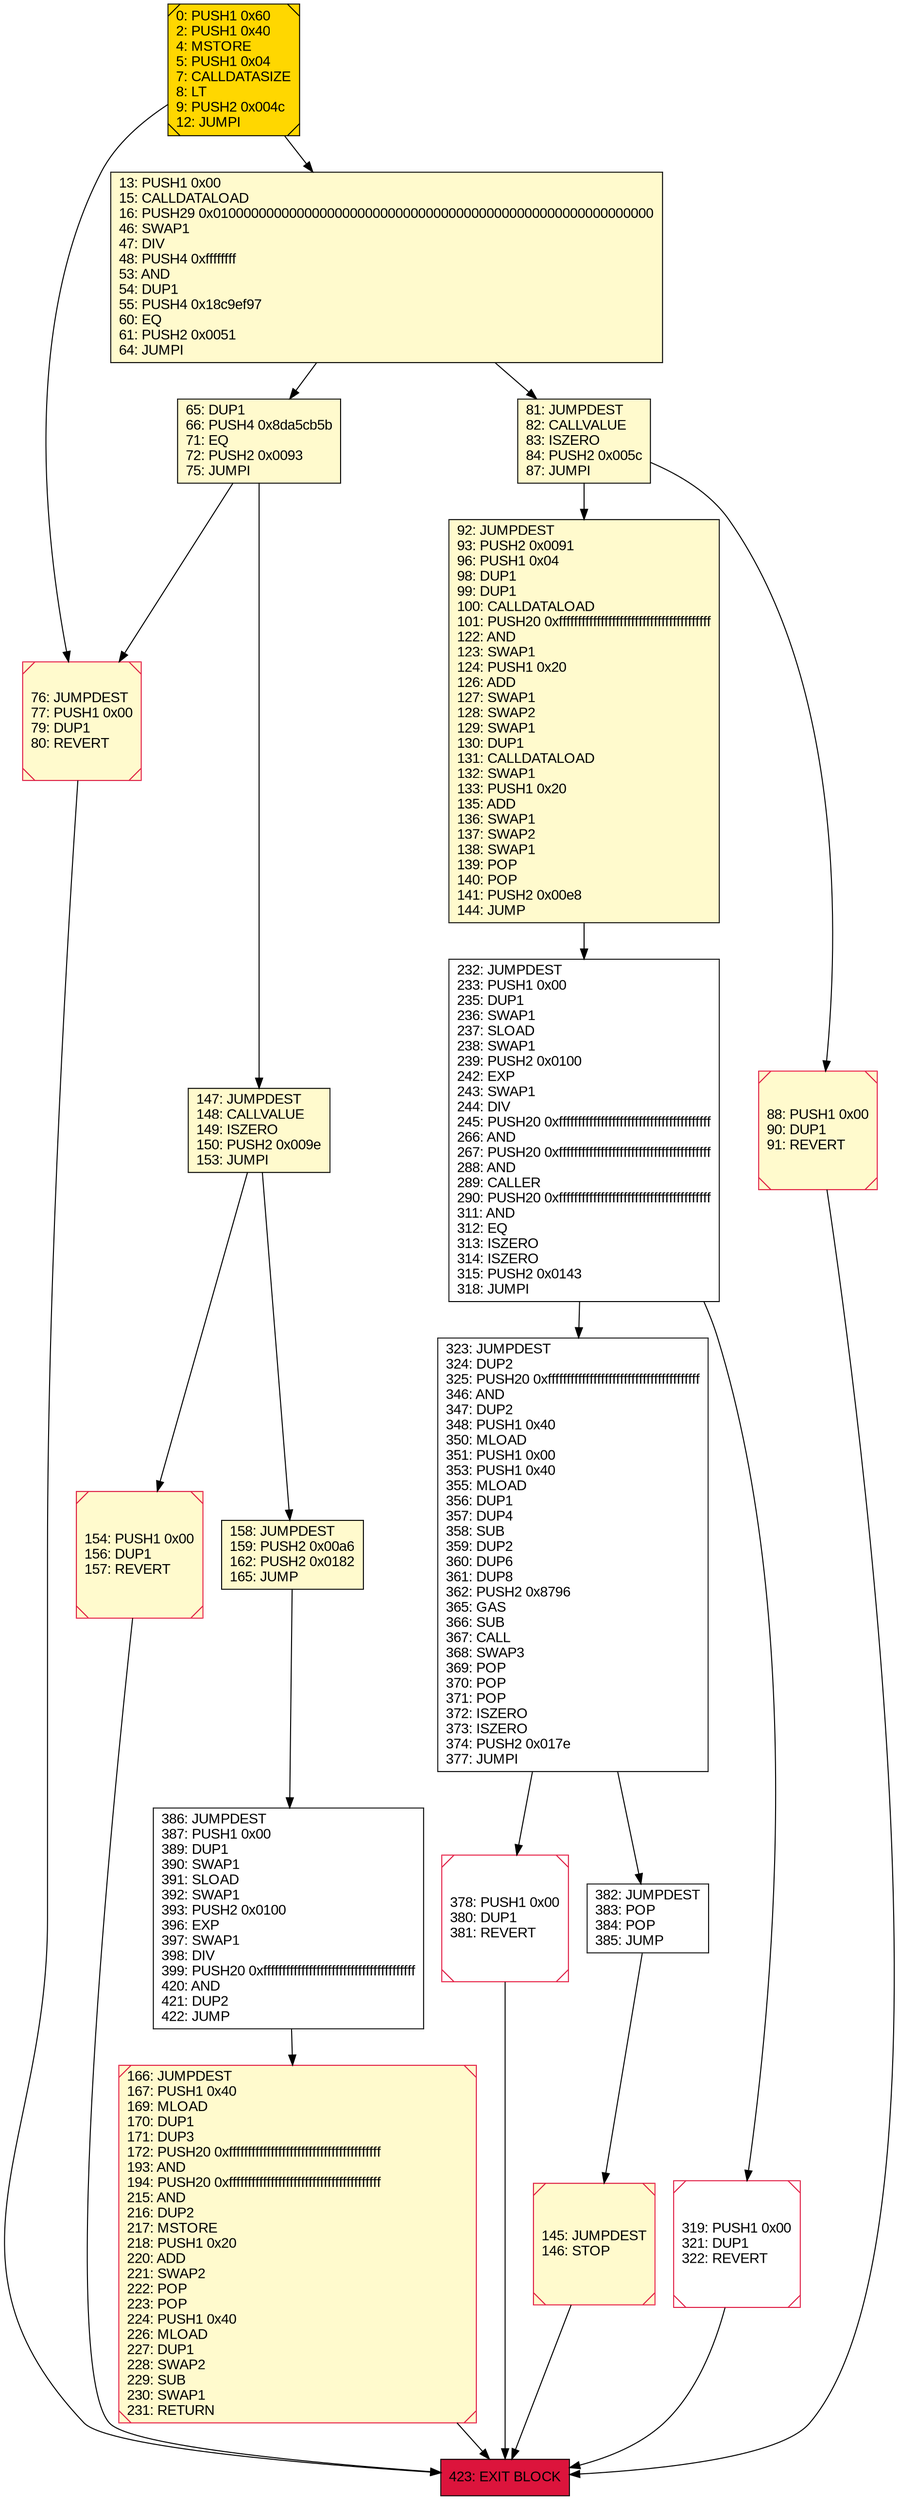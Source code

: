 digraph G {
bgcolor=transparent rankdir=UD;
node [shape=box style=filled color=black fillcolor=white fontname=arial fontcolor=black];
158 [label="158: JUMPDEST\l159: PUSH2 0x00a6\l162: PUSH2 0x0182\l165: JUMP\l" fillcolor=lemonchiffon ];
145 [label="145: JUMPDEST\l146: STOP\l" fillcolor=lemonchiffon shape=Msquare color=crimson ];
0 [label="0: PUSH1 0x60\l2: PUSH1 0x40\l4: MSTORE\l5: PUSH1 0x04\l7: CALLDATASIZE\l8: LT\l9: PUSH2 0x004c\l12: JUMPI\l" fillcolor=lemonchiffon shape=Msquare fillcolor=gold ];
423 [label="423: EXIT BLOCK\l" fillcolor=crimson ];
92 [label="92: JUMPDEST\l93: PUSH2 0x0091\l96: PUSH1 0x04\l98: DUP1\l99: DUP1\l100: CALLDATALOAD\l101: PUSH20 0xffffffffffffffffffffffffffffffffffffffff\l122: AND\l123: SWAP1\l124: PUSH1 0x20\l126: ADD\l127: SWAP1\l128: SWAP2\l129: SWAP1\l130: DUP1\l131: CALLDATALOAD\l132: SWAP1\l133: PUSH1 0x20\l135: ADD\l136: SWAP1\l137: SWAP2\l138: SWAP1\l139: POP\l140: POP\l141: PUSH2 0x00e8\l144: JUMP\l" fillcolor=lemonchiffon ];
76 [label="76: JUMPDEST\l77: PUSH1 0x00\l79: DUP1\l80: REVERT\l" fillcolor=lemonchiffon shape=Msquare color=crimson ];
232 [label="232: JUMPDEST\l233: PUSH1 0x00\l235: DUP1\l236: SWAP1\l237: SLOAD\l238: SWAP1\l239: PUSH2 0x0100\l242: EXP\l243: SWAP1\l244: DIV\l245: PUSH20 0xffffffffffffffffffffffffffffffffffffffff\l266: AND\l267: PUSH20 0xffffffffffffffffffffffffffffffffffffffff\l288: AND\l289: CALLER\l290: PUSH20 0xffffffffffffffffffffffffffffffffffffffff\l311: AND\l312: EQ\l313: ISZERO\l314: ISZERO\l315: PUSH2 0x0143\l318: JUMPI\l" ];
81 [label="81: JUMPDEST\l82: CALLVALUE\l83: ISZERO\l84: PUSH2 0x005c\l87: JUMPI\l" fillcolor=lemonchiffon ];
13 [label="13: PUSH1 0x00\l15: CALLDATALOAD\l16: PUSH29 0x0100000000000000000000000000000000000000000000000000000000\l46: SWAP1\l47: DIV\l48: PUSH4 0xffffffff\l53: AND\l54: DUP1\l55: PUSH4 0x18c9ef97\l60: EQ\l61: PUSH2 0x0051\l64: JUMPI\l" fillcolor=lemonchiffon ];
65 [label="65: DUP1\l66: PUSH4 0x8da5cb5b\l71: EQ\l72: PUSH2 0x0093\l75: JUMPI\l" fillcolor=lemonchiffon ];
386 [label="386: JUMPDEST\l387: PUSH1 0x00\l389: DUP1\l390: SWAP1\l391: SLOAD\l392: SWAP1\l393: PUSH2 0x0100\l396: EXP\l397: SWAP1\l398: DIV\l399: PUSH20 0xffffffffffffffffffffffffffffffffffffffff\l420: AND\l421: DUP2\l422: JUMP\l" ];
166 [label="166: JUMPDEST\l167: PUSH1 0x40\l169: MLOAD\l170: DUP1\l171: DUP3\l172: PUSH20 0xffffffffffffffffffffffffffffffffffffffff\l193: AND\l194: PUSH20 0xffffffffffffffffffffffffffffffffffffffff\l215: AND\l216: DUP2\l217: MSTORE\l218: PUSH1 0x20\l220: ADD\l221: SWAP2\l222: POP\l223: POP\l224: PUSH1 0x40\l226: MLOAD\l227: DUP1\l228: SWAP2\l229: SUB\l230: SWAP1\l231: RETURN\l" fillcolor=lemonchiffon shape=Msquare color=crimson ];
323 [label="323: JUMPDEST\l324: DUP2\l325: PUSH20 0xffffffffffffffffffffffffffffffffffffffff\l346: AND\l347: DUP2\l348: PUSH1 0x40\l350: MLOAD\l351: PUSH1 0x00\l353: PUSH1 0x40\l355: MLOAD\l356: DUP1\l357: DUP4\l358: SUB\l359: DUP2\l360: DUP6\l361: DUP8\l362: PUSH2 0x8796\l365: GAS\l366: SUB\l367: CALL\l368: SWAP3\l369: POP\l370: POP\l371: POP\l372: ISZERO\l373: ISZERO\l374: PUSH2 0x017e\l377: JUMPI\l" ];
382 [label="382: JUMPDEST\l383: POP\l384: POP\l385: JUMP\l" ];
147 [label="147: JUMPDEST\l148: CALLVALUE\l149: ISZERO\l150: PUSH2 0x009e\l153: JUMPI\l" fillcolor=lemonchiffon ];
88 [label="88: PUSH1 0x00\l90: DUP1\l91: REVERT\l" fillcolor=lemonchiffon shape=Msquare color=crimson ];
154 [label="154: PUSH1 0x00\l156: DUP1\l157: REVERT\l" fillcolor=lemonchiffon shape=Msquare color=crimson ];
378 [label="378: PUSH1 0x00\l380: DUP1\l381: REVERT\l" shape=Msquare color=crimson ];
319 [label="319: PUSH1 0x00\l321: DUP1\l322: REVERT\l" shape=Msquare color=crimson ];
323 -> 382;
386 -> 166;
65 -> 147;
81 -> 88;
147 -> 154;
166 -> 423;
232 -> 319;
81 -> 92;
154 -> 423;
88 -> 423;
13 -> 65;
13 -> 81;
145 -> 423;
92 -> 232;
76 -> 423;
323 -> 378;
0 -> 76;
382 -> 145;
0 -> 13;
147 -> 158;
158 -> 386;
232 -> 323;
319 -> 423;
65 -> 76;
378 -> 423;
}
